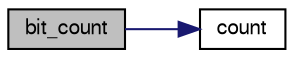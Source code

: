 digraph "bit_count"
{
 // LATEX_PDF_SIZE
  bgcolor="transparent";
  edge [fontname="FreeSans",fontsize="10",labelfontname="FreeSans",labelfontsize="10"];
  node [fontname="FreeSans",fontsize="10",shape=record];
  rankdir="LR";
  Node1 [label="bit_count",height=0.2,width=0.4,color="black", fillcolor="grey75", style="filled", fontcolor="black",tooltip="Count the number of bits set to one in an unsigned long long."];
  Node1 -> Node2 [color="midnightblue",fontsize="10",style="solid",fontname="FreeSans"];
  Node2 [label="count",height=0.2,width=0.4,color="black",URL="$generate__flip_8c.html#a1a1d6a2cdbded5c35040f6555e948770",tooltip=" "];
}
